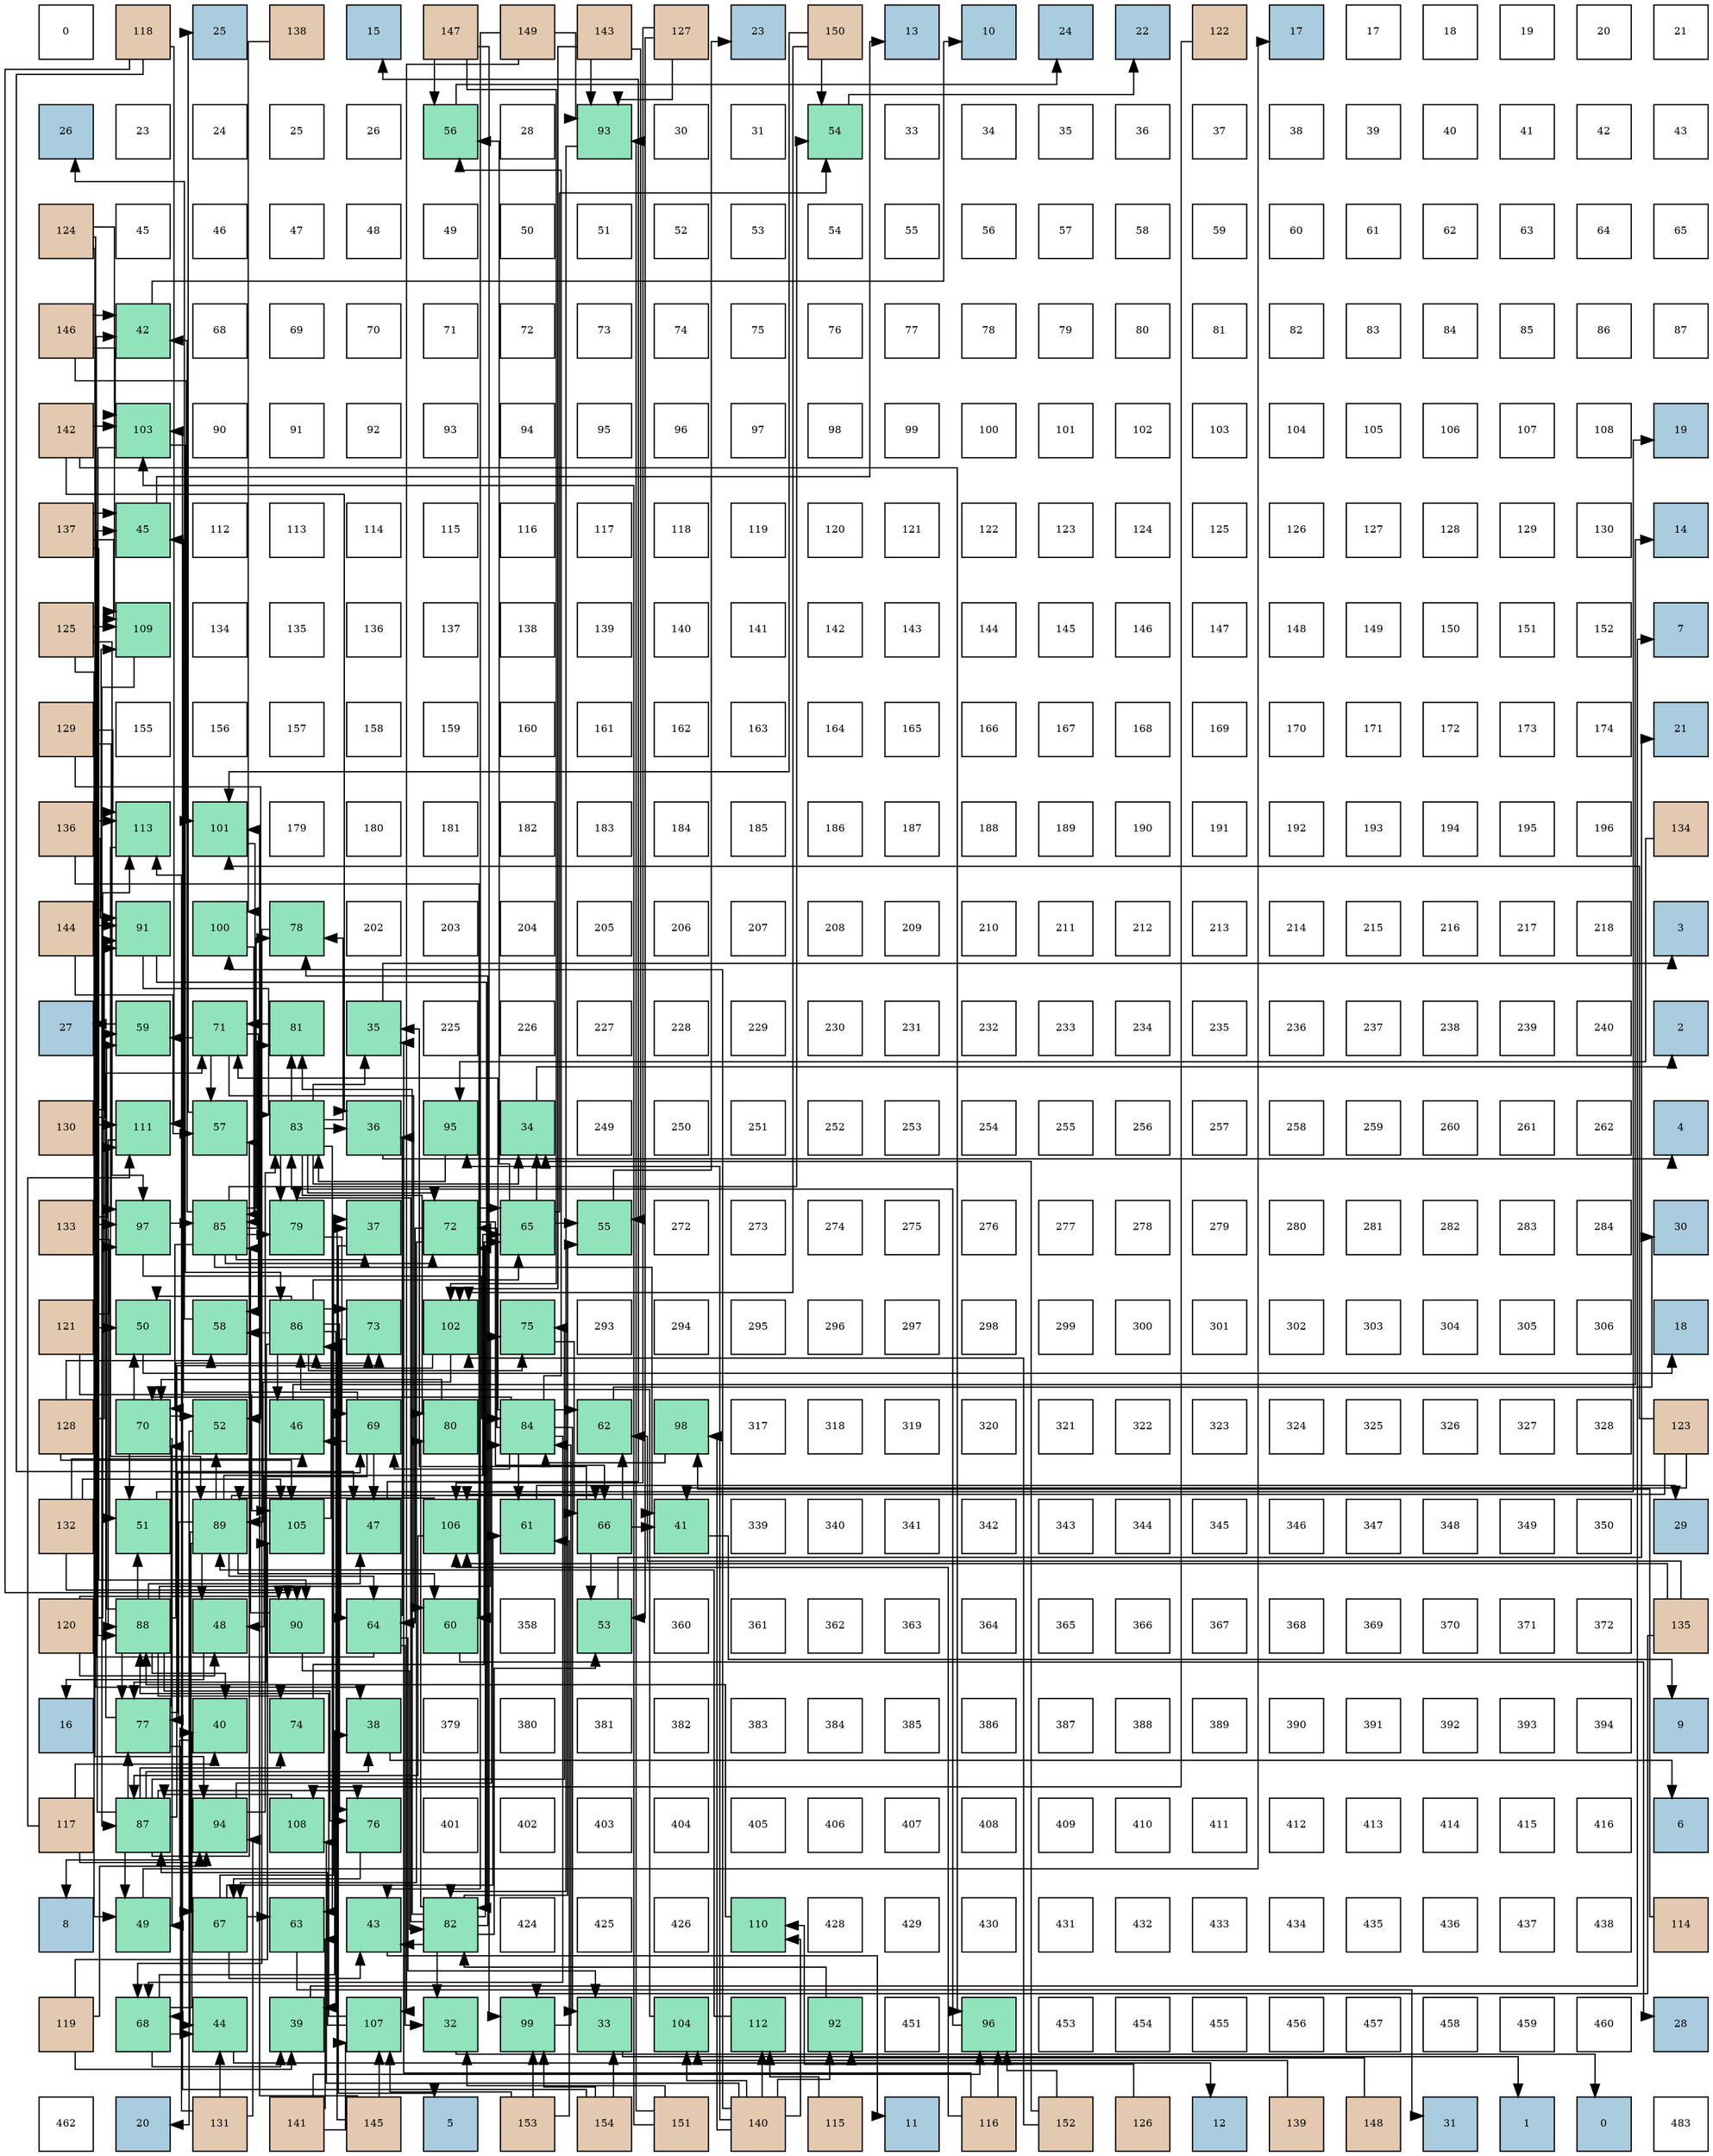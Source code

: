 digraph layout{
 rankdir=TB;
 splines=ortho;
 node [style=filled shape=square fixedsize=true width=0.6];
0[label="0", fontsize=8, fillcolor="#ffffff"];
1[label="118", fontsize=8, fillcolor="#e3c9af"];
2[label="25", fontsize=8, fillcolor="#a9ccde"];
3[label="138", fontsize=8, fillcolor="#e3c9af"];
4[label="15", fontsize=8, fillcolor="#a9ccde"];
5[label="147", fontsize=8, fillcolor="#e3c9af"];
6[label="149", fontsize=8, fillcolor="#e3c9af"];
7[label="143", fontsize=8, fillcolor="#e3c9af"];
8[label="127", fontsize=8, fillcolor="#e3c9af"];
9[label="23", fontsize=8, fillcolor="#a9ccde"];
10[label="150", fontsize=8, fillcolor="#e3c9af"];
11[label="13", fontsize=8, fillcolor="#a9ccde"];
12[label="10", fontsize=8, fillcolor="#a9ccde"];
13[label="24", fontsize=8, fillcolor="#a9ccde"];
14[label="22", fontsize=8, fillcolor="#a9ccde"];
15[label="122", fontsize=8, fillcolor="#e3c9af"];
16[label="17", fontsize=8, fillcolor="#a9ccde"];
17[label="17", fontsize=8, fillcolor="#ffffff"];
18[label="18", fontsize=8, fillcolor="#ffffff"];
19[label="19", fontsize=8, fillcolor="#ffffff"];
20[label="20", fontsize=8, fillcolor="#ffffff"];
21[label="21", fontsize=8, fillcolor="#ffffff"];
22[label="26", fontsize=8, fillcolor="#a9ccde"];
23[label="23", fontsize=8, fillcolor="#ffffff"];
24[label="24", fontsize=8, fillcolor="#ffffff"];
25[label="25", fontsize=8, fillcolor="#ffffff"];
26[label="26", fontsize=8, fillcolor="#ffffff"];
27[label="56", fontsize=8, fillcolor="#91e3bb"];
28[label="28", fontsize=8, fillcolor="#ffffff"];
29[label="93", fontsize=8, fillcolor="#91e3bb"];
30[label="30", fontsize=8, fillcolor="#ffffff"];
31[label="31", fontsize=8, fillcolor="#ffffff"];
32[label="54", fontsize=8, fillcolor="#91e3bb"];
33[label="33", fontsize=8, fillcolor="#ffffff"];
34[label="34", fontsize=8, fillcolor="#ffffff"];
35[label="35", fontsize=8, fillcolor="#ffffff"];
36[label="36", fontsize=8, fillcolor="#ffffff"];
37[label="37", fontsize=8, fillcolor="#ffffff"];
38[label="38", fontsize=8, fillcolor="#ffffff"];
39[label="39", fontsize=8, fillcolor="#ffffff"];
40[label="40", fontsize=8, fillcolor="#ffffff"];
41[label="41", fontsize=8, fillcolor="#ffffff"];
42[label="42", fontsize=8, fillcolor="#ffffff"];
43[label="43", fontsize=8, fillcolor="#ffffff"];
44[label="124", fontsize=8, fillcolor="#e3c9af"];
45[label="45", fontsize=8, fillcolor="#ffffff"];
46[label="46", fontsize=8, fillcolor="#ffffff"];
47[label="47", fontsize=8, fillcolor="#ffffff"];
48[label="48", fontsize=8, fillcolor="#ffffff"];
49[label="49", fontsize=8, fillcolor="#ffffff"];
50[label="50", fontsize=8, fillcolor="#ffffff"];
51[label="51", fontsize=8, fillcolor="#ffffff"];
52[label="52", fontsize=8, fillcolor="#ffffff"];
53[label="53", fontsize=8, fillcolor="#ffffff"];
54[label="54", fontsize=8, fillcolor="#ffffff"];
55[label="55", fontsize=8, fillcolor="#ffffff"];
56[label="56", fontsize=8, fillcolor="#ffffff"];
57[label="57", fontsize=8, fillcolor="#ffffff"];
58[label="58", fontsize=8, fillcolor="#ffffff"];
59[label="59", fontsize=8, fillcolor="#ffffff"];
60[label="60", fontsize=8, fillcolor="#ffffff"];
61[label="61", fontsize=8, fillcolor="#ffffff"];
62[label="62", fontsize=8, fillcolor="#ffffff"];
63[label="63", fontsize=8, fillcolor="#ffffff"];
64[label="64", fontsize=8, fillcolor="#ffffff"];
65[label="65", fontsize=8, fillcolor="#ffffff"];
66[label="146", fontsize=8, fillcolor="#e3c9af"];
67[label="42", fontsize=8, fillcolor="#91e3bb"];
68[label="68", fontsize=8, fillcolor="#ffffff"];
69[label="69", fontsize=8, fillcolor="#ffffff"];
70[label="70", fontsize=8, fillcolor="#ffffff"];
71[label="71", fontsize=8, fillcolor="#ffffff"];
72[label="72", fontsize=8, fillcolor="#ffffff"];
73[label="73", fontsize=8, fillcolor="#ffffff"];
74[label="74", fontsize=8, fillcolor="#ffffff"];
75[label="75", fontsize=8, fillcolor="#ffffff"];
76[label="76", fontsize=8, fillcolor="#ffffff"];
77[label="77", fontsize=8, fillcolor="#ffffff"];
78[label="78", fontsize=8, fillcolor="#ffffff"];
79[label="79", fontsize=8, fillcolor="#ffffff"];
80[label="80", fontsize=8, fillcolor="#ffffff"];
81[label="81", fontsize=8, fillcolor="#ffffff"];
82[label="82", fontsize=8, fillcolor="#ffffff"];
83[label="83", fontsize=8, fillcolor="#ffffff"];
84[label="84", fontsize=8, fillcolor="#ffffff"];
85[label="85", fontsize=8, fillcolor="#ffffff"];
86[label="86", fontsize=8, fillcolor="#ffffff"];
87[label="87", fontsize=8, fillcolor="#ffffff"];
88[label="142", fontsize=8, fillcolor="#e3c9af"];
89[label="103", fontsize=8, fillcolor="#91e3bb"];
90[label="90", fontsize=8, fillcolor="#ffffff"];
91[label="91", fontsize=8, fillcolor="#ffffff"];
92[label="92", fontsize=8, fillcolor="#ffffff"];
93[label="93", fontsize=8, fillcolor="#ffffff"];
94[label="94", fontsize=8, fillcolor="#ffffff"];
95[label="95", fontsize=8, fillcolor="#ffffff"];
96[label="96", fontsize=8, fillcolor="#ffffff"];
97[label="97", fontsize=8, fillcolor="#ffffff"];
98[label="98", fontsize=8, fillcolor="#ffffff"];
99[label="99", fontsize=8, fillcolor="#ffffff"];
100[label="100", fontsize=8, fillcolor="#ffffff"];
101[label="101", fontsize=8, fillcolor="#ffffff"];
102[label="102", fontsize=8, fillcolor="#ffffff"];
103[label="103", fontsize=8, fillcolor="#ffffff"];
104[label="104", fontsize=8, fillcolor="#ffffff"];
105[label="105", fontsize=8, fillcolor="#ffffff"];
106[label="106", fontsize=8, fillcolor="#ffffff"];
107[label="107", fontsize=8, fillcolor="#ffffff"];
108[label="108", fontsize=8, fillcolor="#ffffff"];
109[label="19", fontsize=8, fillcolor="#a9ccde"];
110[label="137", fontsize=8, fillcolor="#e3c9af"];
111[label="45", fontsize=8, fillcolor="#91e3bb"];
112[label="112", fontsize=8, fillcolor="#ffffff"];
113[label="113", fontsize=8, fillcolor="#ffffff"];
114[label="114", fontsize=8, fillcolor="#ffffff"];
115[label="115", fontsize=8, fillcolor="#ffffff"];
116[label="116", fontsize=8, fillcolor="#ffffff"];
117[label="117", fontsize=8, fillcolor="#ffffff"];
118[label="118", fontsize=8, fillcolor="#ffffff"];
119[label="119", fontsize=8, fillcolor="#ffffff"];
120[label="120", fontsize=8, fillcolor="#ffffff"];
121[label="121", fontsize=8, fillcolor="#ffffff"];
122[label="122", fontsize=8, fillcolor="#ffffff"];
123[label="123", fontsize=8, fillcolor="#ffffff"];
124[label="124", fontsize=8, fillcolor="#ffffff"];
125[label="125", fontsize=8, fillcolor="#ffffff"];
126[label="126", fontsize=8, fillcolor="#ffffff"];
127[label="127", fontsize=8, fillcolor="#ffffff"];
128[label="128", fontsize=8, fillcolor="#ffffff"];
129[label="129", fontsize=8, fillcolor="#ffffff"];
130[label="130", fontsize=8, fillcolor="#ffffff"];
131[label="14", fontsize=8, fillcolor="#a9ccde"];
132[label="125", fontsize=8, fillcolor="#e3c9af"];
133[label="109", fontsize=8, fillcolor="#91e3bb"];
134[label="134", fontsize=8, fillcolor="#ffffff"];
135[label="135", fontsize=8, fillcolor="#ffffff"];
136[label="136", fontsize=8, fillcolor="#ffffff"];
137[label="137", fontsize=8, fillcolor="#ffffff"];
138[label="138", fontsize=8, fillcolor="#ffffff"];
139[label="139", fontsize=8, fillcolor="#ffffff"];
140[label="140", fontsize=8, fillcolor="#ffffff"];
141[label="141", fontsize=8, fillcolor="#ffffff"];
142[label="142", fontsize=8, fillcolor="#ffffff"];
143[label="143", fontsize=8, fillcolor="#ffffff"];
144[label="144", fontsize=8, fillcolor="#ffffff"];
145[label="145", fontsize=8, fillcolor="#ffffff"];
146[label="146", fontsize=8, fillcolor="#ffffff"];
147[label="147", fontsize=8, fillcolor="#ffffff"];
148[label="148", fontsize=8, fillcolor="#ffffff"];
149[label="149", fontsize=8, fillcolor="#ffffff"];
150[label="150", fontsize=8, fillcolor="#ffffff"];
151[label="151", fontsize=8, fillcolor="#ffffff"];
152[label="152", fontsize=8, fillcolor="#ffffff"];
153[label="7", fontsize=8, fillcolor="#a9ccde"];
154[label="129", fontsize=8, fillcolor="#e3c9af"];
155[label="155", fontsize=8, fillcolor="#ffffff"];
156[label="156", fontsize=8, fillcolor="#ffffff"];
157[label="157", fontsize=8, fillcolor="#ffffff"];
158[label="158", fontsize=8, fillcolor="#ffffff"];
159[label="159", fontsize=8, fillcolor="#ffffff"];
160[label="160", fontsize=8, fillcolor="#ffffff"];
161[label="161", fontsize=8, fillcolor="#ffffff"];
162[label="162", fontsize=8, fillcolor="#ffffff"];
163[label="163", fontsize=8, fillcolor="#ffffff"];
164[label="164", fontsize=8, fillcolor="#ffffff"];
165[label="165", fontsize=8, fillcolor="#ffffff"];
166[label="166", fontsize=8, fillcolor="#ffffff"];
167[label="167", fontsize=8, fillcolor="#ffffff"];
168[label="168", fontsize=8, fillcolor="#ffffff"];
169[label="169", fontsize=8, fillcolor="#ffffff"];
170[label="170", fontsize=8, fillcolor="#ffffff"];
171[label="171", fontsize=8, fillcolor="#ffffff"];
172[label="172", fontsize=8, fillcolor="#ffffff"];
173[label="173", fontsize=8, fillcolor="#ffffff"];
174[label="174", fontsize=8, fillcolor="#ffffff"];
175[label="21", fontsize=8, fillcolor="#a9ccde"];
176[label="136", fontsize=8, fillcolor="#e3c9af"];
177[label="113", fontsize=8, fillcolor="#91e3bb"];
178[label="101", fontsize=8, fillcolor="#91e3bb"];
179[label="179", fontsize=8, fillcolor="#ffffff"];
180[label="180", fontsize=8, fillcolor="#ffffff"];
181[label="181", fontsize=8, fillcolor="#ffffff"];
182[label="182", fontsize=8, fillcolor="#ffffff"];
183[label="183", fontsize=8, fillcolor="#ffffff"];
184[label="184", fontsize=8, fillcolor="#ffffff"];
185[label="185", fontsize=8, fillcolor="#ffffff"];
186[label="186", fontsize=8, fillcolor="#ffffff"];
187[label="187", fontsize=8, fillcolor="#ffffff"];
188[label="188", fontsize=8, fillcolor="#ffffff"];
189[label="189", fontsize=8, fillcolor="#ffffff"];
190[label="190", fontsize=8, fillcolor="#ffffff"];
191[label="191", fontsize=8, fillcolor="#ffffff"];
192[label="192", fontsize=8, fillcolor="#ffffff"];
193[label="193", fontsize=8, fillcolor="#ffffff"];
194[label="194", fontsize=8, fillcolor="#ffffff"];
195[label="195", fontsize=8, fillcolor="#ffffff"];
196[label="196", fontsize=8, fillcolor="#ffffff"];
197[label="134", fontsize=8, fillcolor="#e3c9af"];
198[label="144", fontsize=8, fillcolor="#e3c9af"];
199[label="91", fontsize=8, fillcolor="#91e3bb"];
200[label="100", fontsize=8, fillcolor="#91e3bb"];
201[label="78", fontsize=8, fillcolor="#91e3bb"];
202[label="202", fontsize=8, fillcolor="#ffffff"];
203[label="203", fontsize=8, fillcolor="#ffffff"];
204[label="204", fontsize=8, fillcolor="#ffffff"];
205[label="205", fontsize=8, fillcolor="#ffffff"];
206[label="206", fontsize=8, fillcolor="#ffffff"];
207[label="207", fontsize=8, fillcolor="#ffffff"];
208[label="208", fontsize=8, fillcolor="#ffffff"];
209[label="209", fontsize=8, fillcolor="#ffffff"];
210[label="210", fontsize=8, fillcolor="#ffffff"];
211[label="211", fontsize=8, fillcolor="#ffffff"];
212[label="212", fontsize=8, fillcolor="#ffffff"];
213[label="213", fontsize=8, fillcolor="#ffffff"];
214[label="214", fontsize=8, fillcolor="#ffffff"];
215[label="215", fontsize=8, fillcolor="#ffffff"];
216[label="216", fontsize=8, fillcolor="#ffffff"];
217[label="217", fontsize=8, fillcolor="#ffffff"];
218[label="218", fontsize=8, fillcolor="#ffffff"];
219[label="3", fontsize=8, fillcolor="#a9ccde"];
220[label="27", fontsize=8, fillcolor="#a9ccde"];
221[label="59", fontsize=8, fillcolor="#91e3bb"];
222[label="71", fontsize=8, fillcolor="#91e3bb"];
223[label="81", fontsize=8, fillcolor="#91e3bb"];
224[label="35", fontsize=8, fillcolor="#91e3bb"];
225[label="225", fontsize=8, fillcolor="#ffffff"];
226[label="226", fontsize=8, fillcolor="#ffffff"];
227[label="227", fontsize=8, fillcolor="#ffffff"];
228[label="228", fontsize=8, fillcolor="#ffffff"];
229[label="229", fontsize=8, fillcolor="#ffffff"];
230[label="230", fontsize=8, fillcolor="#ffffff"];
231[label="231", fontsize=8, fillcolor="#ffffff"];
232[label="232", fontsize=8, fillcolor="#ffffff"];
233[label="233", fontsize=8, fillcolor="#ffffff"];
234[label="234", fontsize=8, fillcolor="#ffffff"];
235[label="235", fontsize=8, fillcolor="#ffffff"];
236[label="236", fontsize=8, fillcolor="#ffffff"];
237[label="237", fontsize=8, fillcolor="#ffffff"];
238[label="238", fontsize=8, fillcolor="#ffffff"];
239[label="239", fontsize=8, fillcolor="#ffffff"];
240[label="240", fontsize=8, fillcolor="#ffffff"];
241[label="2", fontsize=8, fillcolor="#a9ccde"];
242[label="130", fontsize=8, fillcolor="#e3c9af"];
243[label="111", fontsize=8, fillcolor="#91e3bb"];
244[label="57", fontsize=8, fillcolor="#91e3bb"];
245[label="83", fontsize=8, fillcolor="#91e3bb"];
246[label="36", fontsize=8, fillcolor="#91e3bb"];
247[label="95", fontsize=8, fillcolor="#91e3bb"];
248[label="34", fontsize=8, fillcolor="#91e3bb"];
249[label="249", fontsize=8, fillcolor="#ffffff"];
250[label="250", fontsize=8, fillcolor="#ffffff"];
251[label="251", fontsize=8, fillcolor="#ffffff"];
252[label="252", fontsize=8, fillcolor="#ffffff"];
253[label="253", fontsize=8, fillcolor="#ffffff"];
254[label="254", fontsize=8, fillcolor="#ffffff"];
255[label="255", fontsize=8, fillcolor="#ffffff"];
256[label="256", fontsize=8, fillcolor="#ffffff"];
257[label="257", fontsize=8, fillcolor="#ffffff"];
258[label="258", fontsize=8, fillcolor="#ffffff"];
259[label="259", fontsize=8, fillcolor="#ffffff"];
260[label="260", fontsize=8, fillcolor="#ffffff"];
261[label="261", fontsize=8, fillcolor="#ffffff"];
262[label="262", fontsize=8, fillcolor="#ffffff"];
263[label="4", fontsize=8, fillcolor="#a9ccde"];
264[label="133", fontsize=8, fillcolor="#e3c9af"];
265[label="97", fontsize=8, fillcolor="#91e3bb"];
266[label="85", fontsize=8, fillcolor="#91e3bb"];
267[label="79", fontsize=8, fillcolor="#91e3bb"];
268[label="37", fontsize=8, fillcolor="#91e3bb"];
269[label="72", fontsize=8, fillcolor="#91e3bb"];
270[label="65", fontsize=8, fillcolor="#91e3bb"];
271[label="55", fontsize=8, fillcolor="#91e3bb"];
272[label="272", fontsize=8, fillcolor="#ffffff"];
273[label="273", fontsize=8, fillcolor="#ffffff"];
274[label="274", fontsize=8, fillcolor="#ffffff"];
275[label="275", fontsize=8, fillcolor="#ffffff"];
276[label="276", fontsize=8, fillcolor="#ffffff"];
277[label="277", fontsize=8, fillcolor="#ffffff"];
278[label="278", fontsize=8, fillcolor="#ffffff"];
279[label="279", fontsize=8, fillcolor="#ffffff"];
280[label="280", fontsize=8, fillcolor="#ffffff"];
281[label="281", fontsize=8, fillcolor="#ffffff"];
282[label="282", fontsize=8, fillcolor="#ffffff"];
283[label="283", fontsize=8, fillcolor="#ffffff"];
284[label="284", fontsize=8, fillcolor="#ffffff"];
285[label="30", fontsize=8, fillcolor="#a9ccde"];
286[label="121", fontsize=8, fillcolor="#e3c9af"];
287[label="50", fontsize=8, fillcolor="#91e3bb"];
288[label="58", fontsize=8, fillcolor="#91e3bb"];
289[label="86", fontsize=8, fillcolor="#91e3bb"];
290[label="73", fontsize=8, fillcolor="#91e3bb"];
291[label="102", fontsize=8, fillcolor="#91e3bb"];
292[label="75", fontsize=8, fillcolor="#91e3bb"];
293[label="293", fontsize=8, fillcolor="#ffffff"];
294[label="294", fontsize=8, fillcolor="#ffffff"];
295[label="295", fontsize=8, fillcolor="#ffffff"];
296[label="296", fontsize=8, fillcolor="#ffffff"];
297[label="297", fontsize=8, fillcolor="#ffffff"];
298[label="298", fontsize=8, fillcolor="#ffffff"];
299[label="299", fontsize=8, fillcolor="#ffffff"];
300[label="300", fontsize=8, fillcolor="#ffffff"];
301[label="301", fontsize=8, fillcolor="#ffffff"];
302[label="302", fontsize=8, fillcolor="#ffffff"];
303[label="303", fontsize=8, fillcolor="#ffffff"];
304[label="304", fontsize=8, fillcolor="#ffffff"];
305[label="305", fontsize=8, fillcolor="#ffffff"];
306[label="306", fontsize=8, fillcolor="#ffffff"];
307[label="18", fontsize=8, fillcolor="#a9ccde"];
308[label="128", fontsize=8, fillcolor="#e3c9af"];
309[label="70", fontsize=8, fillcolor="#91e3bb"];
310[label="52", fontsize=8, fillcolor="#91e3bb"];
311[label="46", fontsize=8, fillcolor="#91e3bb"];
312[label="69", fontsize=8, fillcolor="#91e3bb"];
313[label="80", fontsize=8, fillcolor="#91e3bb"];
314[label="84", fontsize=8, fillcolor="#91e3bb"];
315[label="62", fontsize=8, fillcolor="#91e3bb"];
316[label="98", fontsize=8, fillcolor="#91e3bb"];
317[label="317", fontsize=8, fillcolor="#ffffff"];
318[label="318", fontsize=8, fillcolor="#ffffff"];
319[label="319", fontsize=8, fillcolor="#ffffff"];
320[label="320", fontsize=8, fillcolor="#ffffff"];
321[label="321", fontsize=8, fillcolor="#ffffff"];
322[label="322", fontsize=8, fillcolor="#ffffff"];
323[label="323", fontsize=8, fillcolor="#ffffff"];
324[label="324", fontsize=8, fillcolor="#ffffff"];
325[label="325", fontsize=8, fillcolor="#ffffff"];
326[label="326", fontsize=8, fillcolor="#ffffff"];
327[label="327", fontsize=8, fillcolor="#ffffff"];
328[label="328", fontsize=8, fillcolor="#ffffff"];
329[label="123", fontsize=8, fillcolor="#e3c9af"];
330[label="132", fontsize=8, fillcolor="#e3c9af"];
331[label="51", fontsize=8, fillcolor="#91e3bb"];
332[label="89", fontsize=8, fillcolor="#91e3bb"];
333[label="105", fontsize=8, fillcolor="#91e3bb"];
334[label="47", fontsize=8, fillcolor="#91e3bb"];
335[label="106", fontsize=8, fillcolor="#91e3bb"];
336[label="61", fontsize=8, fillcolor="#91e3bb"];
337[label="66", fontsize=8, fillcolor="#91e3bb"];
338[label="41", fontsize=8, fillcolor="#91e3bb"];
339[label="339", fontsize=8, fillcolor="#ffffff"];
340[label="340", fontsize=8, fillcolor="#ffffff"];
341[label="341", fontsize=8, fillcolor="#ffffff"];
342[label="342", fontsize=8, fillcolor="#ffffff"];
343[label="343", fontsize=8, fillcolor="#ffffff"];
344[label="344", fontsize=8, fillcolor="#ffffff"];
345[label="345", fontsize=8, fillcolor="#ffffff"];
346[label="346", fontsize=8, fillcolor="#ffffff"];
347[label="347", fontsize=8, fillcolor="#ffffff"];
348[label="348", fontsize=8, fillcolor="#ffffff"];
349[label="349", fontsize=8, fillcolor="#ffffff"];
350[label="350", fontsize=8, fillcolor="#ffffff"];
351[label="29", fontsize=8, fillcolor="#a9ccde"];
352[label="120", fontsize=8, fillcolor="#e3c9af"];
353[label="88", fontsize=8, fillcolor="#91e3bb"];
354[label="48", fontsize=8, fillcolor="#91e3bb"];
355[label="90", fontsize=8, fillcolor="#91e3bb"];
356[label="64", fontsize=8, fillcolor="#91e3bb"];
357[label="60", fontsize=8, fillcolor="#91e3bb"];
358[label="358", fontsize=8, fillcolor="#ffffff"];
359[label="53", fontsize=8, fillcolor="#91e3bb"];
360[label="360", fontsize=8, fillcolor="#ffffff"];
361[label="361", fontsize=8, fillcolor="#ffffff"];
362[label="362", fontsize=8, fillcolor="#ffffff"];
363[label="363", fontsize=8, fillcolor="#ffffff"];
364[label="364", fontsize=8, fillcolor="#ffffff"];
365[label="365", fontsize=8, fillcolor="#ffffff"];
366[label="366", fontsize=8, fillcolor="#ffffff"];
367[label="367", fontsize=8, fillcolor="#ffffff"];
368[label="368", fontsize=8, fillcolor="#ffffff"];
369[label="369", fontsize=8, fillcolor="#ffffff"];
370[label="370", fontsize=8, fillcolor="#ffffff"];
371[label="371", fontsize=8, fillcolor="#ffffff"];
372[label="372", fontsize=8, fillcolor="#ffffff"];
373[label="135", fontsize=8, fillcolor="#e3c9af"];
374[label="16", fontsize=8, fillcolor="#a9ccde"];
375[label="77", fontsize=8, fillcolor="#91e3bb"];
376[label="40", fontsize=8, fillcolor="#91e3bb"];
377[label="74", fontsize=8, fillcolor="#91e3bb"];
378[label="38", fontsize=8, fillcolor="#91e3bb"];
379[label="379", fontsize=8, fillcolor="#ffffff"];
380[label="380", fontsize=8, fillcolor="#ffffff"];
381[label="381", fontsize=8, fillcolor="#ffffff"];
382[label="382", fontsize=8, fillcolor="#ffffff"];
383[label="383", fontsize=8, fillcolor="#ffffff"];
384[label="384", fontsize=8, fillcolor="#ffffff"];
385[label="385", fontsize=8, fillcolor="#ffffff"];
386[label="386", fontsize=8, fillcolor="#ffffff"];
387[label="387", fontsize=8, fillcolor="#ffffff"];
388[label="388", fontsize=8, fillcolor="#ffffff"];
389[label="389", fontsize=8, fillcolor="#ffffff"];
390[label="390", fontsize=8, fillcolor="#ffffff"];
391[label="391", fontsize=8, fillcolor="#ffffff"];
392[label="392", fontsize=8, fillcolor="#ffffff"];
393[label="393", fontsize=8, fillcolor="#ffffff"];
394[label="394", fontsize=8, fillcolor="#ffffff"];
395[label="9", fontsize=8, fillcolor="#a9ccde"];
396[label="117", fontsize=8, fillcolor="#e3c9af"];
397[label="87", fontsize=8, fillcolor="#91e3bb"];
398[label="94", fontsize=8, fillcolor="#91e3bb"];
399[label="108", fontsize=8, fillcolor="#91e3bb"];
400[label="76", fontsize=8, fillcolor="#91e3bb"];
401[label="401", fontsize=8, fillcolor="#ffffff"];
402[label="402", fontsize=8, fillcolor="#ffffff"];
403[label="403", fontsize=8, fillcolor="#ffffff"];
404[label="404", fontsize=8, fillcolor="#ffffff"];
405[label="405", fontsize=8, fillcolor="#ffffff"];
406[label="406", fontsize=8, fillcolor="#ffffff"];
407[label="407", fontsize=8, fillcolor="#ffffff"];
408[label="408", fontsize=8, fillcolor="#ffffff"];
409[label="409", fontsize=8, fillcolor="#ffffff"];
410[label="410", fontsize=8, fillcolor="#ffffff"];
411[label="411", fontsize=8, fillcolor="#ffffff"];
412[label="412", fontsize=8, fillcolor="#ffffff"];
413[label="413", fontsize=8, fillcolor="#ffffff"];
414[label="414", fontsize=8, fillcolor="#ffffff"];
415[label="415", fontsize=8, fillcolor="#ffffff"];
416[label="416", fontsize=8, fillcolor="#ffffff"];
417[label="6", fontsize=8, fillcolor="#a9ccde"];
418[label="8", fontsize=8, fillcolor="#a9ccde"];
419[label="49", fontsize=8, fillcolor="#91e3bb"];
420[label="67", fontsize=8, fillcolor="#91e3bb"];
421[label="63", fontsize=8, fillcolor="#91e3bb"];
422[label="43", fontsize=8, fillcolor="#91e3bb"];
423[label="82", fontsize=8, fillcolor="#91e3bb"];
424[label="424", fontsize=8, fillcolor="#ffffff"];
425[label="425", fontsize=8, fillcolor="#ffffff"];
426[label="426", fontsize=8, fillcolor="#ffffff"];
427[label="110", fontsize=8, fillcolor="#91e3bb"];
428[label="428", fontsize=8, fillcolor="#ffffff"];
429[label="429", fontsize=8, fillcolor="#ffffff"];
430[label="430", fontsize=8, fillcolor="#ffffff"];
431[label="431", fontsize=8, fillcolor="#ffffff"];
432[label="432", fontsize=8, fillcolor="#ffffff"];
433[label="433", fontsize=8, fillcolor="#ffffff"];
434[label="434", fontsize=8, fillcolor="#ffffff"];
435[label="435", fontsize=8, fillcolor="#ffffff"];
436[label="436", fontsize=8, fillcolor="#ffffff"];
437[label="437", fontsize=8, fillcolor="#ffffff"];
438[label="438", fontsize=8, fillcolor="#ffffff"];
439[label="114", fontsize=8, fillcolor="#e3c9af"];
440[label="119", fontsize=8, fillcolor="#e3c9af"];
441[label="68", fontsize=8, fillcolor="#91e3bb"];
442[label="44", fontsize=8, fillcolor="#91e3bb"];
443[label="39", fontsize=8, fillcolor="#91e3bb"];
444[label="107", fontsize=8, fillcolor="#91e3bb"];
445[label="32", fontsize=8, fillcolor="#91e3bb"];
446[label="99", fontsize=8, fillcolor="#91e3bb"];
447[label="33", fontsize=8, fillcolor="#91e3bb"];
448[label="104", fontsize=8, fillcolor="#91e3bb"];
449[label="112", fontsize=8, fillcolor="#91e3bb"];
450[label="92", fontsize=8, fillcolor="#91e3bb"];
451[label="451", fontsize=8, fillcolor="#ffffff"];
452[label="96", fontsize=8, fillcolor="#91e3bb"];
453[label="453", fontsize=8, fillcolor="#ffffff"];
454[label="454", fontsize=8, fillcolor="#ffffff"];
455[label="455", fontsize=8, fillcolor="#ffffff"];
456[label="456", fontsize=8, fillcolor="#ffffff"];
457[label="457", fontsize=8, fillcolor="#ffffff"];
458[label="458", fontsize=8, fillcolor="#ffffff"];
459[label="459", fontsize=8, fillcolor="#ffffff"];
460[label="460", fontsize=8, fillcolor="#ffffff"];
461[label="28", fontsize=8, fillcolor="#a9ccde"];
462[label="462", fontsize=8, fillcolor="#ffffff"];
463[label="20", fontsize=8, fillcolor="#a9ccde"];
464[label="131", fontsize=8, fillcolor="#e3c9af"];
465[label="141", fontsize=8, fillcolor="#e3c9af"];
466[label="145", fontsize=8, fillcolor="#e3c9af"];
467[label="5", fontsize=8, fillcolor="#a9ccde"];
468[label="153", fontsize=8, fillcolor="#e3c9af"];
469[label="154", fontsize=8, fillcolor="#e3c9af"];
470[label="151", fontsize=8, fillcolor="#e3c9af"];
471[label="140", fontsize=8, fillcolor="#e3c9af"];
472[label="115", fontsize=8, fillcolor="#e3c9af"];
473[label="11", fontsize=8, fillcolor="#a9ccde"];
474[label="116", fontsize=8, fillcolor="#e3c9af"];
475[label="152", fontsize=8, fillcolor="#e3c9af"];
476[label="126", fontsize=8, fillcolor="#e3c9af"];
477[label="12", fontsize=8, fillcolor="#a9ccde"];
478[label="139", fontsize=8, fillcolor="#e3c9af"];
479[label="148", fontsize=8, fillcolor="#e3c9af"];
480[label="31", fontsize=8, fillcolor="#a9ccde"];
481[label="1", fontsize=8, fillcolor="#a9ccde"];
482[label="0", fontsize=8, fillcolor="#a9ccde"];
483[label="483", fontsize=8, fillcolor="#ffffff"];
edge [constraint=false, style=vis];445 -> 482;
447 -> 481;
248 -> 241;
224 -> 219;
246 -> 263;
268 -> 467;
378 -> 417;
443 -> 153;
376 -> 418;
338 -> 395;
67 -> 12;
422 -> 473;
442 -> 477;
111 -> 11;
311 -> 131;
334 -> 4;
354 -> 374;
419 -> 16;
287 -> 307;
331 -> 109;
310 -> 463;
359 -> 175;
32 -> 14;
271 -> 9;
27 -> 13;
244 -> 2;
288 -> 22;
221 -> 220;
357 -> 461;
336 -> 351;
315 -> 285;
421 -> 480;
356 -> 445;
356 -> 447;
356 -> 246;
356 -> 67;
270 -> 248;
270 -> 32;
270 -> 271;
270 -> 27;
337 -> 224;
337 -> 338;
337 -> 359;
337 -> 315;
420 -> 268;
420 -> 422;
420 -> 336;
420 -> 421;
441 -> 378;
441 -> 443;
441 -> 376;
441 -> 442;
312 -> 111;
312 -> 311;
312 -> 334;
312 -> 354;
309 -> 419;
309 -> 287;
309 -> 331;
309 -> 310;
222 -> 244;
222 -> 288;
222 -> 221;
222 -> 357;
269 -> 356;
269 -> 270;
269 -> 337;
269 -> 420;
290 -> 356;
377 -> 270;
292 -> 337;
400 -> 420;
375 -> 441;
375 -> 312;
375 -> 309;
375 -> 222;
201 -> 441;
267 -> 312;
313 -> 309;
223 -> 222;
423 -> 445;
423 -> 422;
423 -> 359;
423 -> 271;
423 -> 269;
423 -> 201;
423 -> 267;
423 -> 313;
423 -> 223;
245 -> 248;
245 -> 224;
245 -> 246;
245 -> 421;
245 -> 269;
245 -> 201;
245 -> 267;
245 -> 313;
245 -> 223;
314 -> 447;
314 -> 27;
314 -> 336;
314 -> 315;
314 -> 441;
314 -> 312;
314 -> 309;
314 -> 222;
314 -> 269;
266 -> 268;
266 -> 338;
266 -> 67;
266 -> 32;
266 -> 309;
266 -> 269;
266 -> 201;
266 -> 267;
266 -> 223;
289 -> 443;
289 -> 311;
289 -> 287;
289 -> 288;
289 -> 270;
289 -> 290;
289 -> 292;
289 -> 400;
289 -> 375;
397 -> 378;
397 -> 111;
397 -> 419;
397 -> 244;
397 -> 290;
397 -> 377;
397 -> 292;
397 -> 400;
397 -> 375;
353 -> 376;
353 -> 334;
353 -> 331;
353 -> 221;
353 -> 290;
353 -> 377;
353 -> 292;
353 -> 400;
353 -> 375;
332 -> 442;
332 -> 354;
332 -> 310;
332 -> 357;
332 -> 356;
332 -> 270;
332 -> 337;
332 -> 420;
332 -> 375;
355 -> 423;
355 -> 266;
199 -> 423;
199 -> 245;
450 -> 423;
29 -> 423;
398 -> 245;
398 -> 314;
247 -> 245;
452 -> 245;
265 -> 314;
265 -> 266;
316 -> 314;
446 -> 314;
200 -> 266;
178 -> 266;
291 -> 289;
291 -> 332;
89 -> 289;
89 -> 353;
448 -> 289;
333 -> 289;
335 -> 397;
335 -> 332;
444 -> 397;
444 -> 353;
399 -> 397;
133 -> 397;
427 -> 353;
243 -> 353;
449 -> 332;
177 -> 332;
439 -> 316;
472 -> 449;
474 -> 224;
474 -> 452;
474 -> 335;
396 -> 376;
396 -> 398;
396 -> 243;
1 -> 334;
1 -> 355;
1 -> 243;
440 -> 443;
440 -> 398;
440 -> 333;
352 -> 354;
352 -> 355;
352 -> 177;
286 -> 287;
286 -> 265;
286 -> 333;
15 -> 399;
329 -> 338;
329 -> 178;
329 -> 335;
44 -> 378;
44 -> 398;
44 -> 133;
132 -> 419;
132 -> 265;
132 -> 133;
476 -> 427;
8 -> 359;
8 -> 29;
8 -> 335;
308 -> 288;
308 -> 199;
308 -> 333;
154 -> 310;
154 -> 265;
154 -> 177;
242 -> 221;
242 -> 199;
242 -> 243;
464 -> 442;
464 -> 398;
464 -> 177;
330 -> 311;
330 -> 355;
330 -> 333;
264 -> 331;
264 -> 265;
264 -> 243;
197 -> 247;
373 -> 315;
373 -> 446;
373 -> 335;
176 -> 357;
176 -> 199;
176 -> 177;
110 -> 111;
110 -> 355;
110 -> 133;
3 -> 200;
478 -> 448;
471 -> 450;
471 -> 247;
471 -> 316;
471 -> 200;
471 -> 448;
471 -> 399;
471 -> 427;
471 -> 449;
465 -> 421;
465 -> 452;
465 -> 444;
88 -> 246;
88 -> 452;
88 -> 89;
7 -> 271;
7 -> 29;
7 -> 291;
198 -> 244;
198 -> 199;
198 -> 133;
466 -> 268;
466 -> 178;
466 -> 444;
66 -> 67;
66 -> 178;
66 -> 89;
5 -> 27;
5 -> 446;
5 -> 291;
479 -> 450;
6 -> 422;
6 -> 29;
6 -> 444;
10 -> 32;
10 -> 178;
10 -> 291;
470 -> 445;
470 -> 29;
470 -> 89;
475 -> 248;
475 -> 452;
475 -> 291;
468 -> 336;
468 -> 446;
468 -> 444;
469 -> 447;
469 -> 446;
469 -> 89;
edge [constraint=true, style=invis];
0 -> 22 -> 44 -> 66 -> 88 -> 110 -> 132 -> 154 -> 176 -> 198 -> 220 -> 242 -> 264 -> 286 -> 308 -> 330 -> 352 -> 374 -> 396 -> 418 -> 440 -> 462;
1 -> 23 -> 45 -> 67 -> 89 -> 111 -> 133 -> 155 -> 177 -> 199 -> 221 -> 243 -> 265 -> 287 -> 309 -> 331 -> 353 -> 375 -> 397 -> 419 -> 441 -> 463;
2 -> 24 -> 46 -> 68 -> 90 -> 112 -> 134 -> 156 -> 178 -> 200 -> 222 -> 244 -> 266 -> 288 -> 310 -> 332 -> 354 -> 376 -> 398 -> 420 -> 442 -> 464;
3 -> 25 -> 47 -> 69 -> 91 -> 113 -> 135 -> 157 -> 179 -> 201 -> 223 -> 245 -> 267 -> 289 -> 311 -> 333 -> 355 -> 377 -> 399 -> 421 -> 443 -> 465;
4 -> 26 -> 48 -> 70 -> 92 -> 114 -> 136 -> 158 -> 180 -> 202 -> 224 -> 246 -> 268 -> 290 -> 312 -> 334 -> 356 -> 378 -> 400 -> 422 -> 444 -> 466;
5 -> 27 -> 49 -> 71 -> 93 -> 115 -> 137 -> 159 -> 181 -> 203 -> 225 -> 247 -> 269 -> 291 -> 313 -> 335 -> 357 -> 379 -> 401 -> 423 -> 445 -> 467;
6 -> 28 -> 50 -> 72 -> 94 -> 116 -> 138 -> 160 -> 182 -> 204 -> 226 -> 248 -> 270 -> 292 -> 314 -> 336 -> 358 -> 380 -> 402 -> 424 -> 446 -> 468;
7 -> 29 -> 51 -> 73 -> 95 -> 117 -> 139 -> 161 -> 183 -> 205 -> 227 -> 249 -> 271 -> 293 -> 315 -> 337 -> 359 -> 381 -> 403 -> 425 -> 447 -> 469;
8 -> 30 -> 52 -> 74 -> 96 -> 118 -> 140 -> 162 -> 184 -> 206 -> 228 -> 250 -> 272 -> 294 -> 316 -> 338 -> 360 -> 382 -> 404 -> 426 -> 448 -> 470;
9 -> 31 -> 53 -> 75 -> 97 -> 119 -> 141 -> 163 -> 185 -> 207 -> 229 -> 251 -> 273 -> 295 -> 317 -> 339 -> 361 -> 383 -> 405 -> 427 -> 449 -> 471;
10 -> 32 -> 54 -> 76 -> 98 -> 120 -> 142 -> 164 -> 186 -> 208 -> 230 -> 252 -> 274 -> 296 -> 318 -> 340 -> 362 -> 384 -> 406 -> 428 -> 450 -> 472;
11 -> 33 -> 55 -> 77 -> 99 -> 121 -> 143 -> 165 -> 187 -> 209 -> 231 -> 253 -> 275 -> 297 -> 319 -> 341 -> 363 -> 385 -> 407 -> 429 -> 451 -> 473;
12 -> 34 -> 56 -> 78 -> 100 -> 122 -> 144 -> 166 -> 188 -> 210 -> 232 -> 254 -> 276 -> 298 -> 320 -> 342 -> 364 -> 386 -> 408 -> 430 -> 452 -> 474;
13 -> 35 -> 57 -> 79 -> 101 -> 123 -> 145 -> 167 -> 189 -> 211 -> 233 -> 255 -> 277 -> 299 -> 321 -> 343 -> 365 -> 387 -> 409 -> 431 -> 453 -> 475;
14 -> 36 -> 58 -> 80 -> 102 -> 124 -> 146 -> 168 -> 190 -> 212 -> 234 -> 256 -> 278 -> 300 -> 322 -> 344 -> 366 -> 388 -> 410 -> 432 -> 454 -> 476;
15 -> 37 -> 59 -> 81 -> 103 -> 125 -> 147 -> 169 -> 191 -> 213 -> 235 -> 257 -> 279 -> 301 -> 323 -> 345 -> 367 -> 389 -> 411 -> 433 -> 455 -> 477;
16 -> 38 -> 60 -> 82 -> 104 -> 126 -> 148 -> 170 -> 192 -> 214 -> 236 -> 258 -> 280 -> 302 -> 324 -> 346 -> 368 -> 390 -> 412 -> 434 -> 456 -> 478;
17 -> 39 -> 61 -> 83 -> 105 -> 127 -> 149 -> 171 -> 193 -> 215 -> 237 -> 259 -> 281 -> 303 -> 325 -> 347 -> 369 -> 391 -> 413 -> 435 -> 457 -> 479;
18 -> 40 -> 62 -> 84 -> 106 -> 128 -> 150 -> 172 -> 194 -> 216 -> 238 -> 260 -> 282 -> 304 -> 326 -> 348 -> 370 -> 392 -> 414 -> 436 -> 458 -> 480;
19 -> 41 -> 63 -> 85 -> 107 -> 129 -> 151 -> 173 -> 195 -> 217 -> 239 -> 261 -> 283 -> 305 -> 327 -> 349 -> 371 -> 393 -> 415 -> 437 -> 459 -> 481;
20 -> 42 -> 64 -> 86 -> 108 -> 130 -> 152 -> 174 -> 196 -> 218 -> 240 -> 262 -> 284 -> 306 -> 328 -> 350 -> 372 -> 394 -> 416 -> 438 -> 460 -> 482;
21 -> 43 -> 65 -> 87 -> 109 -> 131 -> 153 -> 175 -> 197 -> 219 -> 241 -> 263 -> 285 -> 307 -> 329 -> 351 -> 373 -> 395 -> 417 -> 439 -> 461 -> 483;
rank = same {0 -> 1 -> 2 -> 3 -> 4 -> 5 -> 6 -> 7 -> 8 -> 9 -> 10 -> 11 -> 12 -> 13 -> 14 -> 15 -> 16 -> 17 -> 18 -> 19 -> 20 -> 21};
rank = same {22 -> 23 -> 24 -> 25 -> 26 -> 27 -> 28 -> 29 -> 30 -> 31 -> 32 -> 33 -> 34 -> 35 -> 36 -> 37 -> 38 -> 39 -> 40 -> 41 -> 42 -> 43};
rank = same {44 -> 45 -> 46 -> 47 -> 48 -> 49 -> 50 -> 51 -> 52 -> 53 -> 54 -> 55 -> 56 -> 57 -> 58 -> 59 -> 60 -> 61 -> 62 -> 63 -> 64 -> 65};
rank = same {66 -> 67 -> 68 -> 69 -> 70 -> 71 -> 72 -> 73 -> 74 -> 75 -> 76 -> 77 -> 78 -> 79 -> 80 -> 81 -> 82 -> 83 -> 84 -> 85 -> 86 -> 87};
rank = same {88 -> 89 -> 90 -> 91 -> 92 -> 93 -> 94 -> 95 -> 96 -> 97 -> 98 -> 99 -> 100 -> 101 -> 102 -> 103 -> 104 -> 105 -> 106 -> 107 -> 108 -> 109};
rank = same {110 -> 111 -> 112 -> 113 -> 114 -> 115 -> 116 -> 117 -> 118 -> 119 -> 120 -> 121 -> 122 -> 123 -> 124 -> 125 -> 126 -> 127 -> 128 -> 129 -> 130 -> 131};
rank = same {132 -> 133 -> 134 -> 135 -> 136 -> 137 -> 138 -> 139 -> 140 -> 141 -> 142 -> 143 -> 144 -> 145 -> 146 -> 147 -> 148 -> 149 -> 150 -> 151 -> 152 -> 153};
rank = same {154 -> 155 -> 156 -> 157 -> 158 -> 159 -> 160 -> 161 -> 162 -> 163 -> 164 -> 165 -> 166 -> 167 -> 168 -> 169 -> 170 -> 171 -> 172 -> 173 -> 174 -> 175};
rank = same {176 -> 177 -> 178 -> 179 -> 180 -> 181 -> 182 -> 183 -> 184 -> 185 -> 186 -> 187 -> 188 -> 189 -> 190 -> 191 -> 192 -> 193 -> 194 -> 195 -> 196 -> 197};
rank = same {198 -> 199 -> 200 -> 201 -> 202 -> 203 -> 204 -> 205 -> 206 -> 207 -> 208 -> 209 -> 210 -> 211 -> 212 -> 213 -> 214 -> 215 -> 216 -> 217 -> 218 -> 219};
rank = same {220 -> 221 -> 222 -> 223 -> 224 -> 225 -> 226 -> 227 -> 228 -> 229 -> 230 -> 231 -> 232 -> 233 -> 234 -> 235 -> 236 -> 237 -> 238 -> 239 -> 240 -> 241};
rank = same {242 -> 243 -> 244 -> 245 -> 246 -> 247 -> 248 -> 249 -> 250 -> 251 -> 252 -> 253 -> 254 -> 255 -> 256 -> 257 -> 258 -> 259 -> 260 -> 261 -> 262 -> 263};
rank = same {264 -> 265 -> 266 -> 267 -> 268 -> 269 -> 270 -> 271 -> 272 -> 273 -> 274 -> 275 -> 276 -> 277 -> 278 -> 279 -> 280 -> 281 -> 282 -> 283 -> 284 -> 285};
rank = same {286 -> 287 -> 288 -> 289 -> 290 -> 291 -> 292 -> 293 -> 294 -> 295 -> 296 -> 297 -> 298 -> 299 -> 300 -> 301 -> 302 -> 303 -> 304 -> 305 -> 306 -> 307};
rank = same {308 -> 309 -> 310 -> 311 -> 312 -> 313 -> 314 -> 315 -> 316 -> 317 -> 318 -> 319 -> 320 -> 321 -> 322 -> 323 -> 324 -> 325 -> 326 -> 327 -> 328 -> 329};
rank = same {330 -> 331 -> 332 -> 333 -> 334 -> 335 -> 336 -> 337 -> 338 -> 339 -> 340 -> 341 -> 342 -> 343 -> 344 -> 345 -> 346 -> 347 -> 348 -> 349 -> 350 -> 351};
rank = same {352 -> 353 -> 354 -> 355 -> 356 -> 357 -> 358 -> 359 -> 360 -> 361 -> 362 -> 363 -> 364 -> 365 -> 366 -> 367 -> 368 -> 369 -> 370 -> 371 -> 372 -> 373};
rank = same {374 -> 375 -> 376 -> 377 -> 378 -> 379 -> 380 -> 381 -> 382 -> 383 -> 384 -> 385 -> 386 -> 387 -> 388 -> 389 -> 390 -> 391 -> 392 -> 393 -> 394 -> 395};
rank = same {396 -> 397 -> 398 -> 399 -> 400 -> 401 -> 402 -> 403 -> 404 -> 405 -> 406 -> 407 -> 408 -> 409 -> 410 -> 411 -> 412 -> 413 -> 414 -> 415 -> 416 -> 417};
rank = same {418 -> 419 -> 420 -> 421 -> 422 -> 423 -> 424 -> 425 -> 426 -> 427 -> 428 -> 429 -> 430 -> 431 -> 432 -> 433 -> 434 -> 435 -> 436 -> 437 -> 438 -> 439};
rank = same {440 -> 441 -> 442 -> 443 -> 444 -> 445 -> 446 -> 447 -> 448 -> 449 -> 450 -> 451 -> 452 -> 453 -> 454 -> 455 -> 456 -> 457 -> 458 -> 459 -> 460 -> 461};
rank = same {462 -> 463 -> 464 -> 465 -> 466 -> 467 -> 468 -> 469 -> 470 -> 471 -> 472 -> 473 -> 474 -> 475 -> 476 -> 477 -> 478 -> 479 -> 480 -> 481 -> 482 -> 483};
}